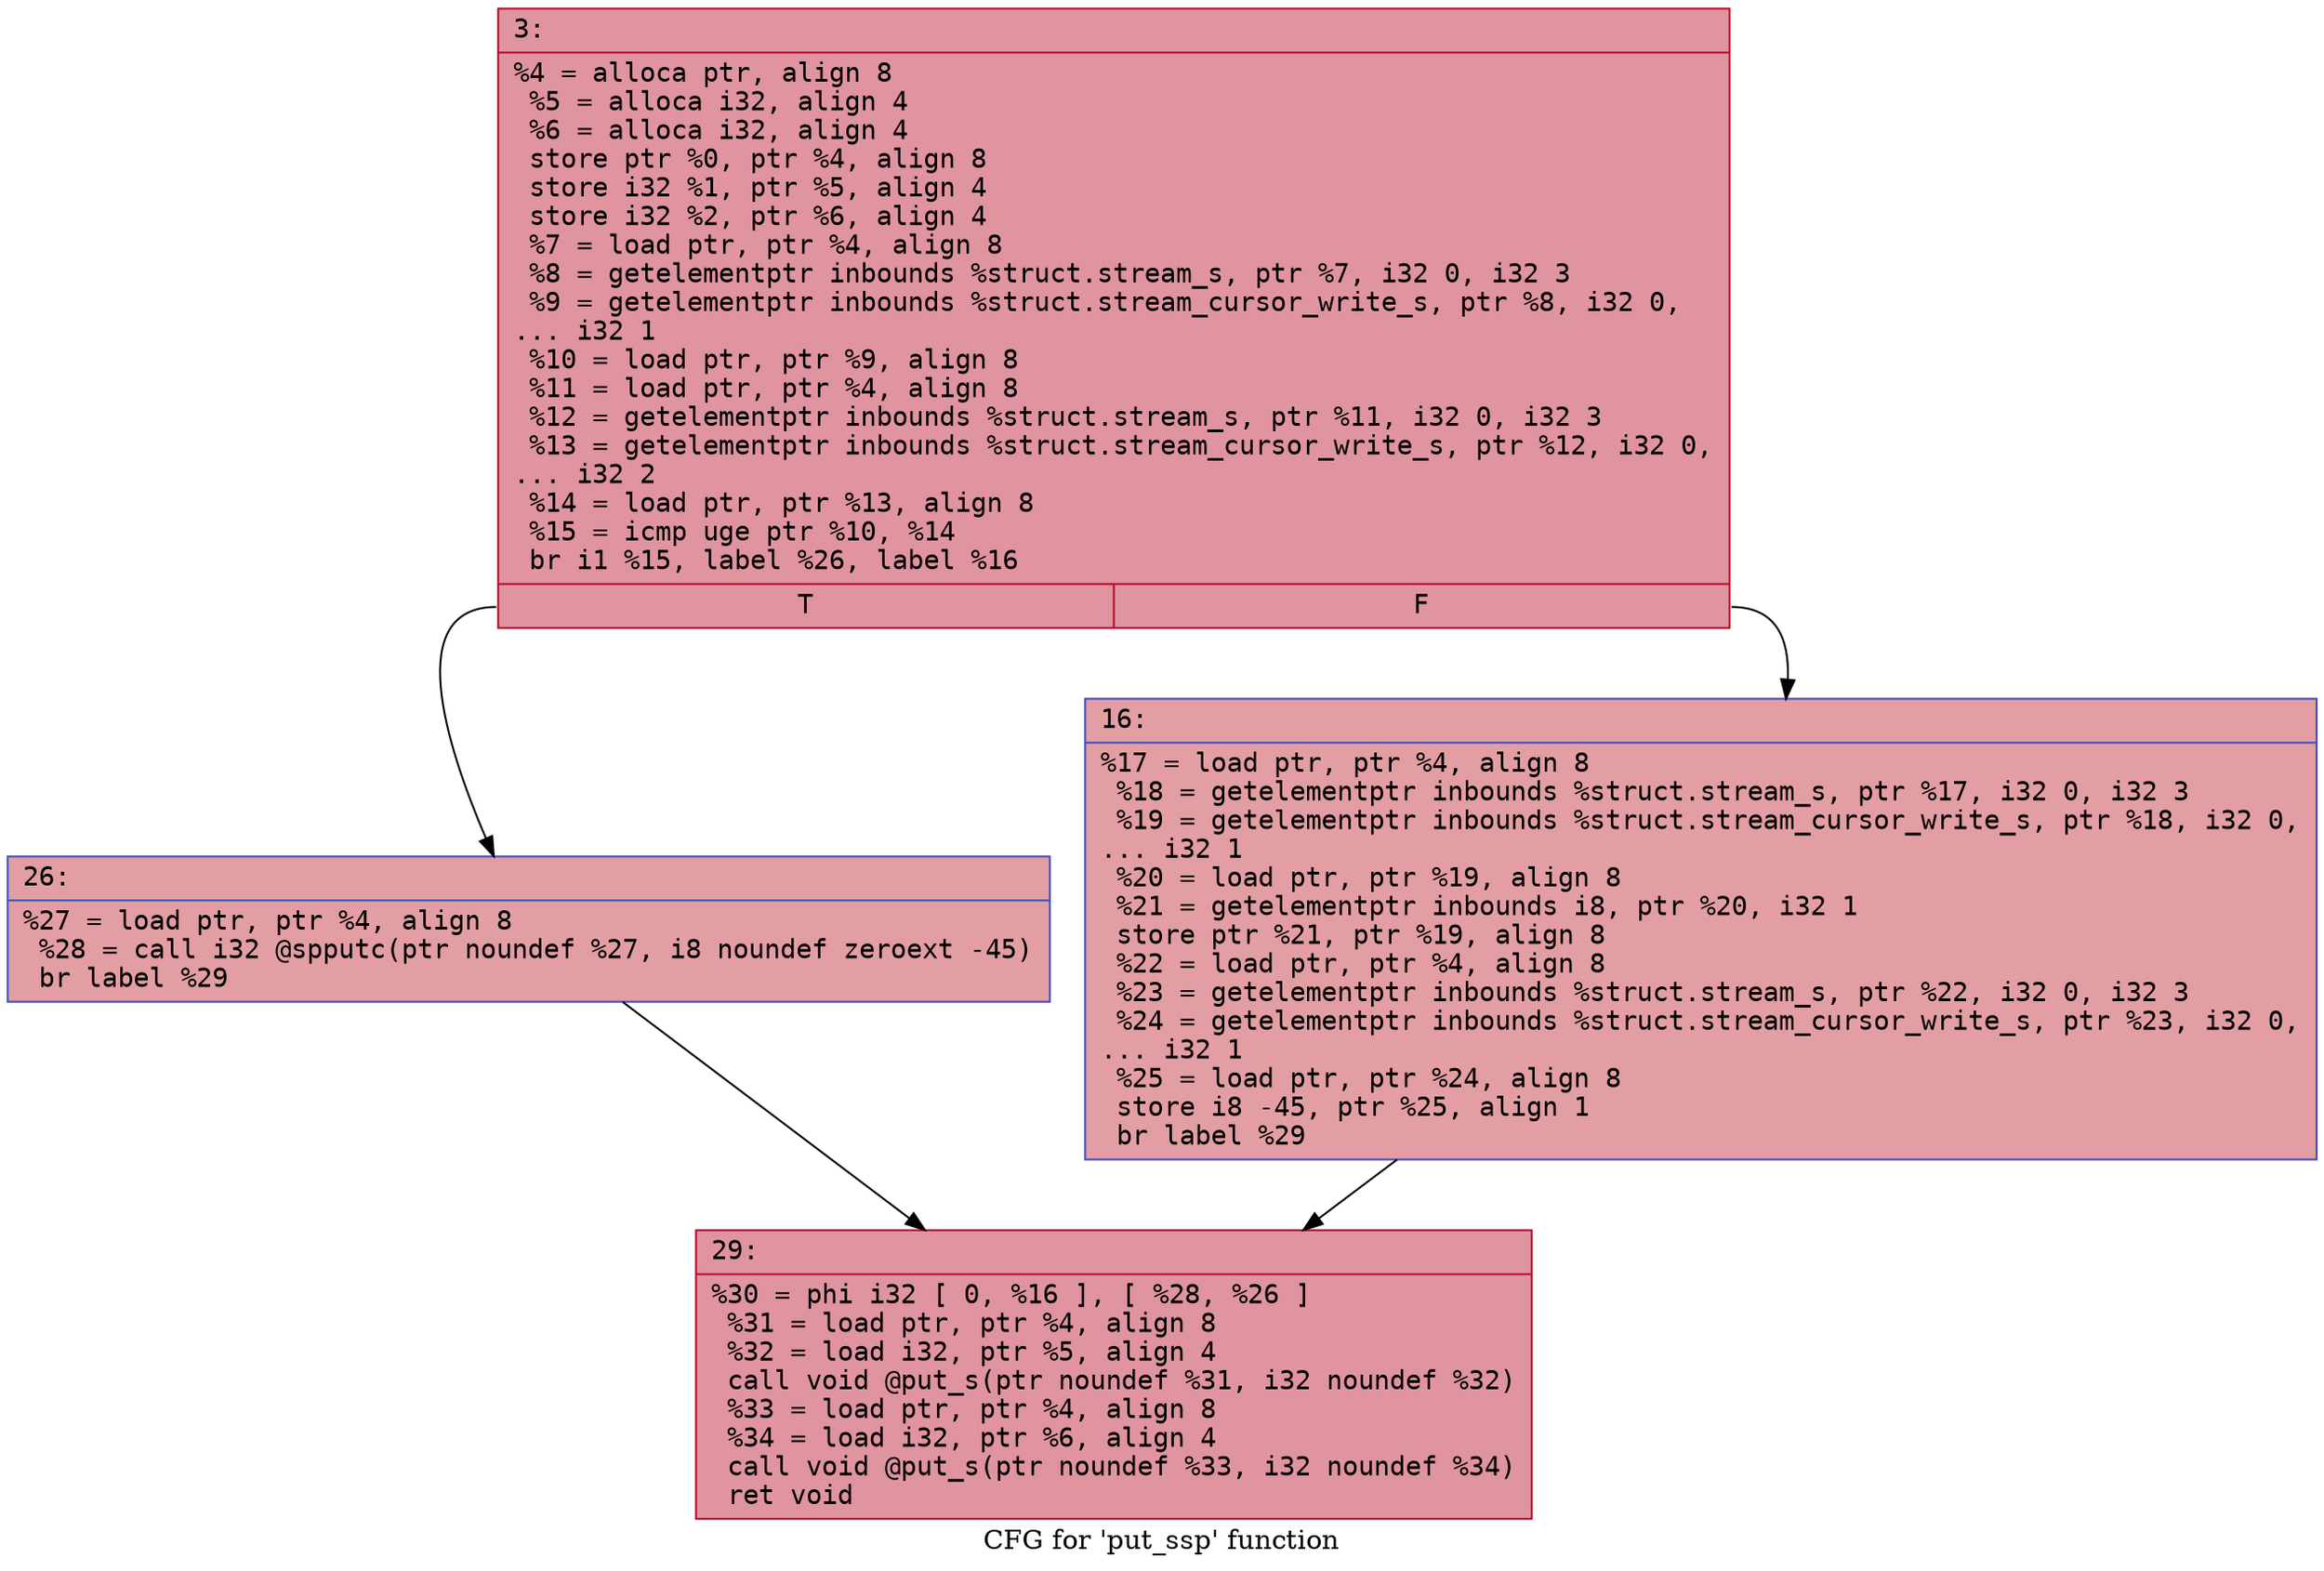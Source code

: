 digraph "CFG for 'put_ssp' function" {
	label="CFG for 'put_ssp' function";

	Node0x600003bac1e0 [shape=record,color="#b70d28ff", style=filled, fillcolor="#b70d2870" fontname="Courier",label="{3:\l|  %4 = alloca ptr, align 8\l  %5 = alloca i32, align 4\l  %6 = alloca i32, align 4\l  store ptr %0, ptr %4, align 8\l  store i32 %1, ptr %5, align 4\l  store i32 %2, ptr %6, align 4\l  %7 = load ptr, ptr %4, align 8\l  %8 = getelementptr inbounds %struct.stream_s, ptr %7, i32 0, i32 3\l  %9 = getelementptr inbounds %struct.stream_cursor_write_s, ptr %8, i32 0,\l... i32 1\l  %10 = load ptr, ptr %9, align 8\l  %11 = load ptr, ptr %4, align 8\l  %12 = getelementptr inbounds %struct.stream_s, ptr %11, i32 0, i32 3\l  %13 = getelementptr inbounds %struct.stream_cursor_write_s, ptr %12, i32 0,\l... i32 2\l  %14 = load ptr, ptr %13, align 8\l  %15 = icmp uge ptr %10, %14\l  br i1 %15, label %26, label %16\l|{<s0>T|<s1>F}}"];
	Node0x600003bac1e0:s0 -> Node0x600003bac280[tooltip="3 -> 26\nProbability 50.00%" ];
	Node0x600003bac1e0:s1 -> Node0x600003bac230[tooltip="3 -> 16\nProbability 50.00%" ];
	Node0x600003bac230 [shape=record,color="#3d50c3ff", style=filled, fillcolor="#be242e70" fontname="Courier",label="{16:\l|  %17 = load ptr, ptr %4, align 8\l  %18 = getelementptr inbounds %struct.stream_s, ptr %17, i32 0, i32 3\l  %19 = getelementptr inbounds %struct.stream_cursor_write_s, ptr %18, i32 0,\l... i32 1\l  %20 = load ptr, ptr %19, align 8\l  %21 = getelementptr inbounds i8, ptr %20, i32 1\l  store ptr %21, ptr %19, align 8\l  %22 = load ptr, ptr %4, align 8\l  %23 = getelementptr inbounds %struct.stream_s, ptr %22, i32 0, i32 3\l  %24 = getelementptr inbounds %struct.stream_cursor_write_s, ptr %23, i32 0,\l... i32 1\l  %25 = load ptr, ptr %24, align 8\l  store i8 -45, ptr %25, align 1\l  br label %29\l}"];
	Node0x600003bac230 -> Node0x600003bac2d0[tooltip="16 -> 29\nProbability 100.00%" ];
	Node0x600003bac280 [shape=record,color="#3d50c3ff", style=filled, fillcolor="#be242e70" fontname="Courier",label="{26:\l|  %27 = load ptr, ptr %4, align 8\l  %28 = call i32 @spputc(ptr noundef %27, i8 noundef zeroext -45)\l  br label %29\l}"];
	Node0x600003bac280 -> Node0x600003bac2d0[tooltip="26 -> 29\nProbability 100.00%" ];
	Node0x600003bac2d0 [shape=record,color="#b70d28ff", style=filled, fillcolor="#b70d2870" fontname="Courier",label="{29:\l|  %30 = phi i32 [ 0, %16 ], [ %28, %26 ]\l  %31 = load ptr, ptr %4, align 8\l  %32 = load i32, ptr %5, align 4\l  call void @put_s(ptr noundef %31, i32 noundef %32)\l  %33 = load ptr, ptr %4, align 8\l  %34 = load i32, ptr %6, align 4\l  call void @put_s(ptr noundef %33, i32 noundef %34)\l  ret void\l}"];
}
